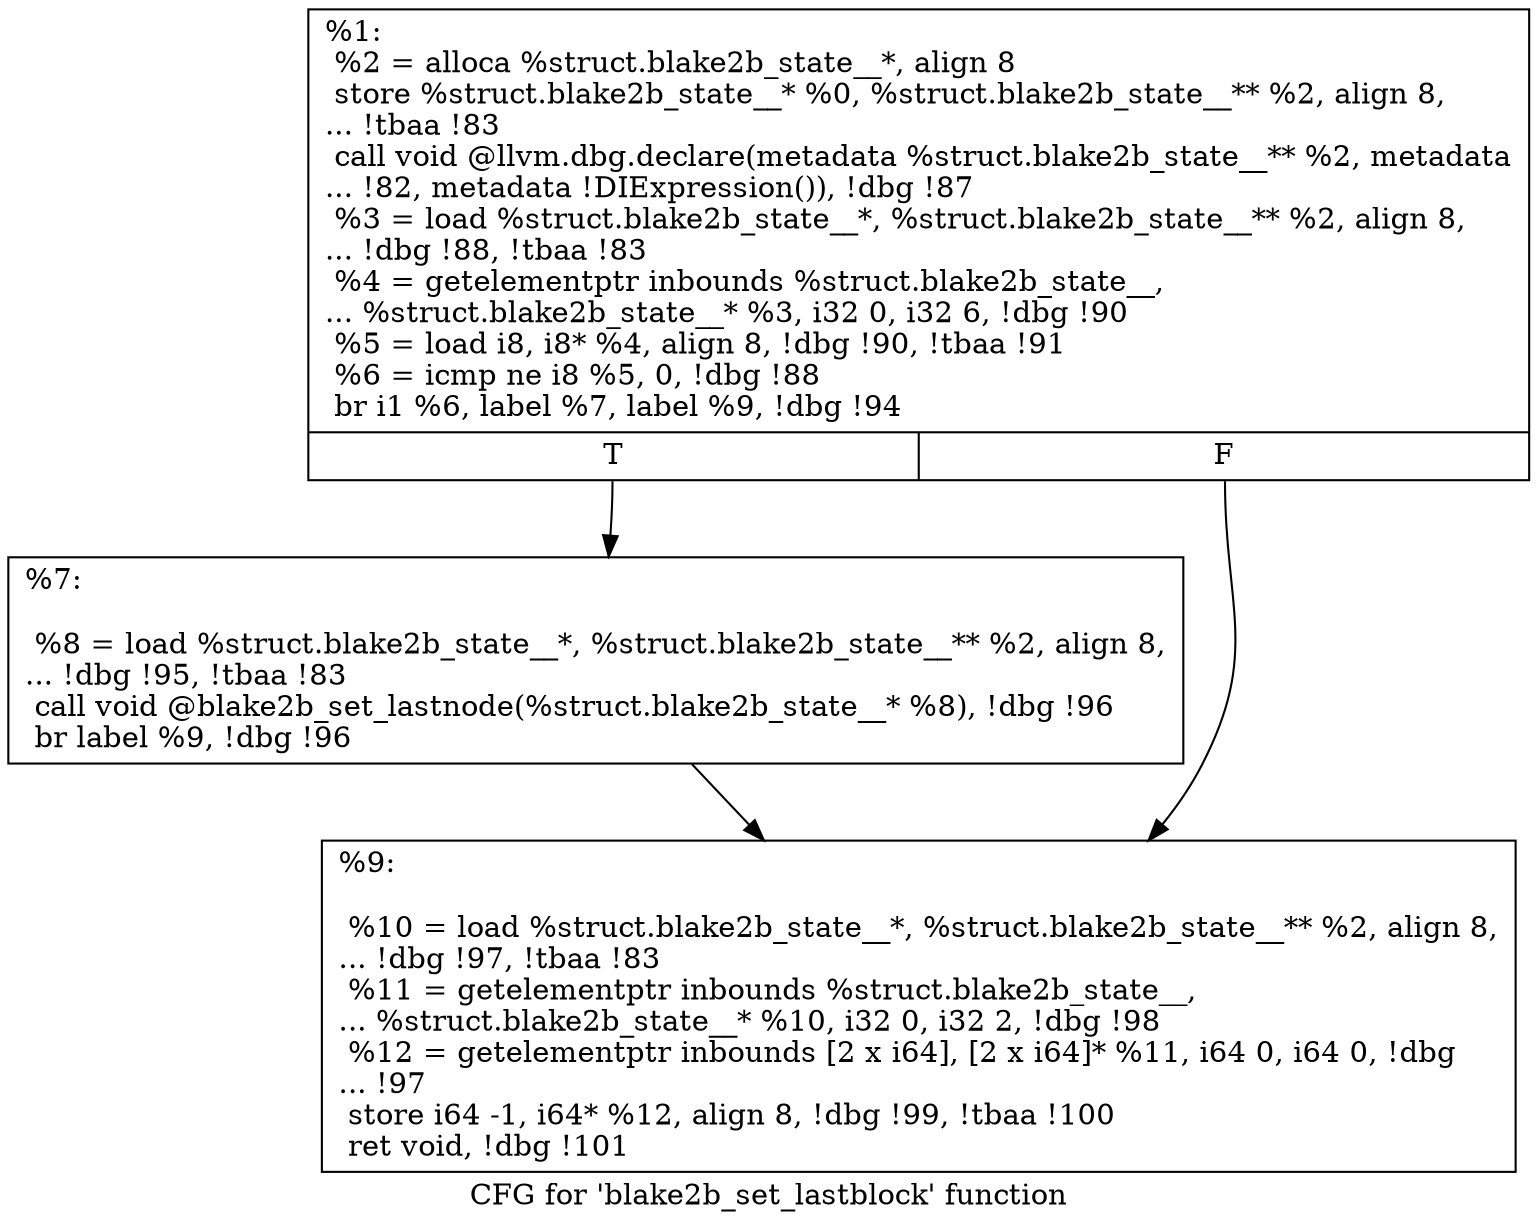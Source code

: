 digraph "CFG for 'blake2b_set_lastblock' function" {
	label="CFG for 'blake2b_set_lastblock' function";

	Node0x1d45690 [shape=record,label="{%1:\l  %2 = alloca %struct.blake2b_state__*, align 8\l  store %struct.blake2b_state__* %0, %struct.blake2b_state__** %2, align 8,\l... !tbaa !83\l  call void @llvm.dbg.declare(metadata %struct.blake2b_state__** %2, metadata\l... !82, metadata !DIExpression()), !dbg !87\l  %3 = load %struct.blake2b_state__*, %struct.blake2b_state__** %2, align 8,\l... !dbg !88, !tbaa !83\l  %4 = getelementptr inbounds %struct.blake2b_state__,\l... %struct.blake2b_state__* %3, i32 0, i32 6, !dbg !90\l  %5 = load i8, i8* %4, align 8, !dbg !90, !tbaa !91\l  %6 = icmp ne i8 %5, 0, !dbg !88\l  br i1 %6, label %7, label %9, !dbg !94\l|{<s0>T|<s1>F}}"];
	Node0x1d45690:s0 -> Node0x1d45fc0;
	Node0x1d45690:s1 -> Node0x1d46010;
	Node0x1d45fc0 [shape=record,label="{%7:\l\l  %8 = load %struct.blake2b_state__*, %struct.blake2b_state__** %2, align 8,\l... !dbg !95, !tbaa !83\l  call void @blake2b_set_lastnode(%struct.blake2b_state__* %8), !dbg !96\l  br label %9, !dbg !96\l}"];
	Node0x1d45fc0 -> Node0x1d46010;
	Node0x1d46010 [shape=record,label="{%9:\l\l  %10 = load %struct.blake2b_state__*, %struct.blake2b_state__** %2, align 8,\l... !dbg !97, !tbaa !83\l  %11 = getelementptr inbounds %struct.blake2b_state__,\l... %struct.blake2b_state__* %10, i32 0, i32 2, !dbg !98\l  %12 = getelementptr inbounds [2 x i64], [2 x i64]* %11, i64 0, i64 0, !dbg\l... !97\l  store i64 -1, i64* %12, align 8, !dbg !99, !tbaa !100\l  ret void, !dbg !101\l}"];
}
